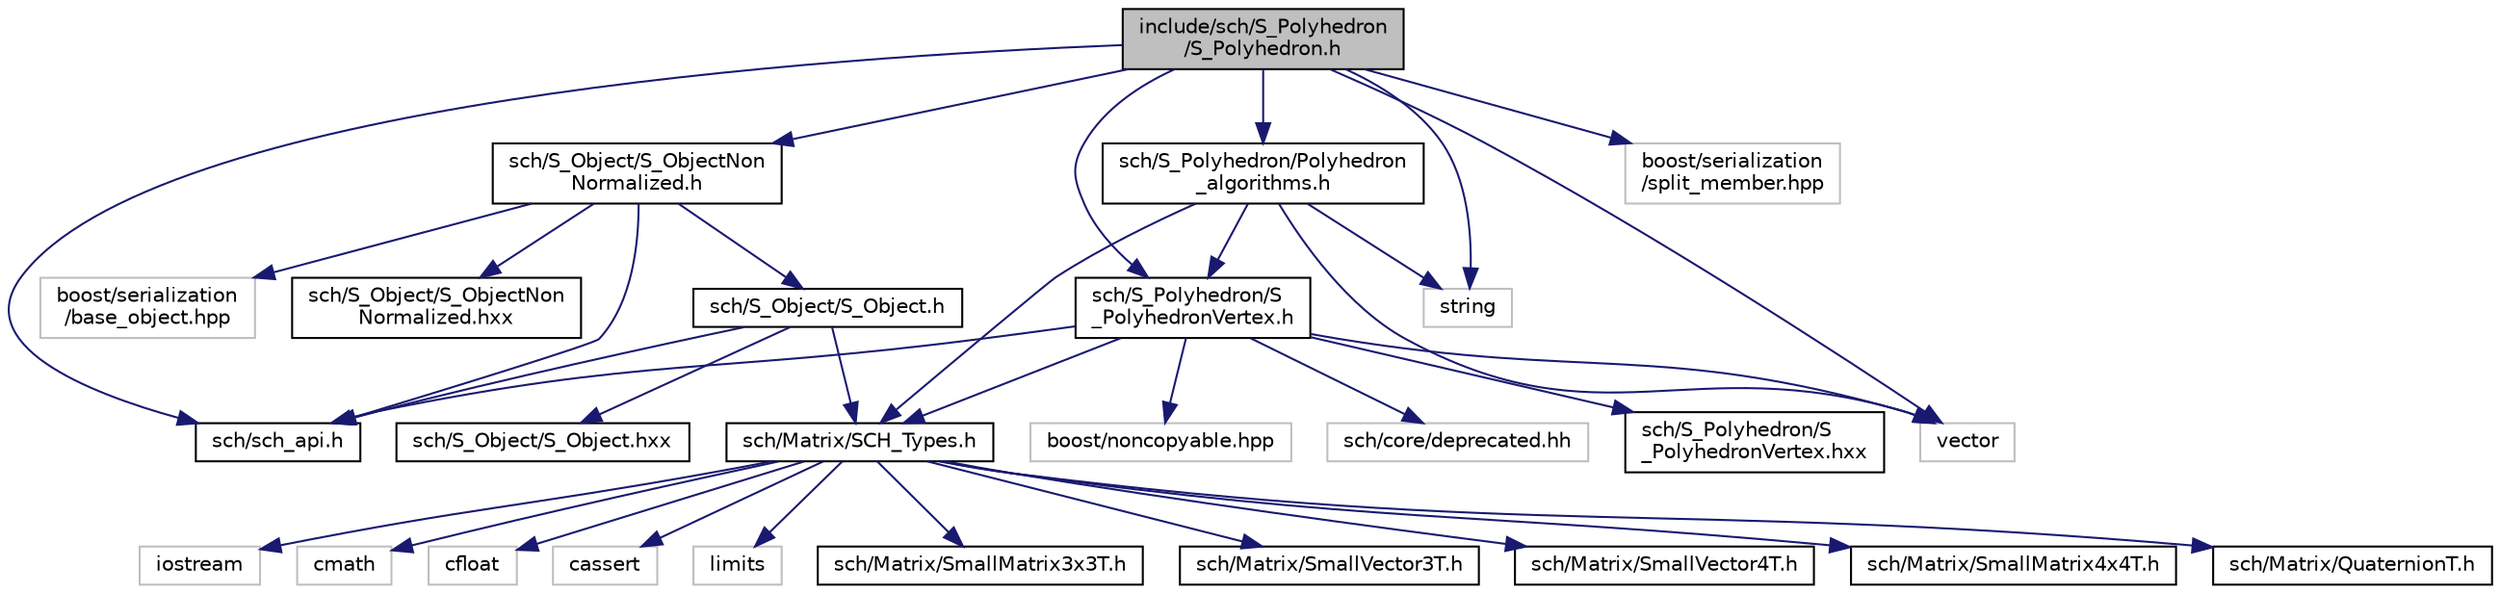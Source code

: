 digraph "include/sch/S_Polyhedron/S_Polyhedron.h"
{
  edge [fontname="Helvetica",fontsize="10",labelfontname="Helvetica",labelfontsize="10"];
  node [fontname="Helvetica",fontsize="10",shape=record];
  Node0 [label="include/sch/S_Polyhedron\l/S_Polyhedron.h",height=0.2,width=0.4,color="black", fillcolor="grey75", style="filled", fontcolor="black"];
  Node0 -> Node1 [color="midnightblue",fontsize="10",style="solid",fontname="Helvetica"];
  Node1 [label="sch/sch_api.h",height=0.2,width=0.4,color="black", fillcolor="white", style="filled",URL="$sch__api_8h.html"];
  Node0 -> Node2 [color="midnightblue",fontsize="10",style="solid",fontname="Helvetica"];
  Node2 [label="sch/S_Object/S_ObjectNon\lNormalized.h",height=0.2,width=0.4,color="black", fillcolor="white", style="filled",URL="$S__ObjectNonNormalized_8h.html"];
  Node2 -> Node1 [color="midnightblue",fontsize="10",style="solid",fontname="Helvetica"];
  Node2 -> Node3 [color="midnightblue",fontsize="10",style="solid",fontname="Helvetica"];
  Node3 [label="sch/S_Object/S_Object.h",height=0.2,width=0.4,color="black", fillcolor="white", style="filled",URL="$S__Object_8h.html"];
  Node3 -> Node1 [color="midnightblue",fontsize="10",style="solid",fontname="Helvetica"];
  Node3 -> Node4 [color="midnightblue",fontsize="10",style="solid",fontname="Helvetica"];
  Node4 [label="sch/Matrix/SCH_Types.h",height=0.2,width=0.4,color="black", fillcolor="white", style="filled",URL="$SCH__Types_8h.html"];
  Node4 -> Node5 [color="midnightblue",fontsize="10",style="solid",fontname="Helvetica"];
  Node5 [label="iostream",height=0.2,width=0.4,color="grey75", fillcolor="white", style="filled"];
  Node4 -> Node6 [color="midnightblue",fontsize="10",style="solid",fontname="Helvetica"];
  Node6 [label="cmath",height=0.2,width=0.4,color="grey75", fillcolor="white", style="filled"];
  Node4 -> Node7 [color="midnightblue",fontsize="10",style="solid",fontname="Helvetica"];
  Node7 [label="cfloat",height=0.2,width=0.4,color="grey75", fillcolor="white", style="filled"];
  Node4 -> Node8 [color="midnightblue",fontsize="10",style="solid",fontname="Helvetica"];
  Node8 [label="cassert",height=0.2,width=0.4,color="grey75", fillcolor="white", style="filled"];
  Node4 -> Node9 [color="midnightblue",fontsize="10",style="solid",fontname="Helvetica"];
  Node9 [label="limits",height=0.2,width=0.4,color="grey75", fillcolor="white", style="filled"];
  Node4 -> Node10 [color="midnightblue",fontsize="10",style="solid",fontname="Helvetica"];
  Node10 [label="sch/Matrix/SmallMatrix3x3T.h",height=0.2,width=0.4,color="black", fillcolor="white", style="filled",URL="$SmallMatrix3x3T_8h.html"];
  Node4 -> Node11 [color="midnightblue",fontsize="10",style="solid",fontname="Helvetica"];
  Node11 [label="sch/Matrix/SmallVector3T.h",height=0.2,width=0.4,color="black", fillcolor="white", style="filled",URL="$SmallVector3T_8h.html"];
  Node4 -> Node12 [color="midnightblue",fontsize="10",style="solid",fontname="Helvetica"];
  Node12 [label="sch/Matrix/SmallVector4T.h",height=0.2,width=0.4,color="black", fillcolor="white", style="filled",URL="$SmallVector4T_8h.html"];
  Node4 -> Node13 [color="midnightblue",fontsize="10",style="solid",fontname="Helvetica"];
  Node13 [label="sch/Matrix/SmallMatrix4x4T.h",height=0.2,width=0.4,color="black", fillcolor="white", style="filled",URL="$SmallMatrix4x4T_8h.html"];
  Node4 -> Node14 [color="midnightblue",fontsize="10",style="solid",fontname="Helvetica"];
  Node14 [label="sch/Matrix/QuaternionT.h",height=0.2,width=0.4,color="black", fillcolor="white", style="filled",URL="$QuaternionT_8h.html"];
  Node3 -> Node15 [color="midnightblue",fontsize="10",style="solid",fontname="Helvetica"];
  Node15 [label="sch/S_Object/S_Object.hxx",height=0.2,width=0.4,color="black", fillcolor="white", style="filled",URL="$S__Object_8hxx.html"];
  Node2 -> Node16 [color="midnightblue",fontsize="10",style="solid",fontname="Helvetica"];
  Node16 [label="boost/serialization\l/base_object.hpp",height=0.2,width=0.4,color="grey75", fillcolor="white", style="filled"];
  Node2 -> Node17 [color="midnightblue",fontsize="10",style="solid",fontname="Helvetica"];
  Node17 [label="sch/S_Object/S_ObjectNon\lNormalized.hxx",height=0.2,width=0.4,color="black", fillcolor="white", style="filled",URL="$S__ObjectNonNormalized_8hxx.html"];
  Node0 -> Node18 [color="midnightblue",fontsize="10",style="solid",fontname="Helvetica"];
  Node18 [label="sch/S_Polyhedron/S\l_PolyhedronVertex.h",height=0.2,width=0.4,color="black", fillcolor="white", style="filled",URL="$S__PolyhedronVertex_8h.html"];
  Node18 -> Node19 [color="midnightblue",fontsize="10",style="solid",fontname="Helvetica"];
  Node19 [label="vector",height=0.2,width=0.4,color="grey75", fillcolor="white", style="filled"];
  Node18 -> Node20 [color="midnightblue",fontsize="10",style="solid",fontname="Helvetica"];
  Node20 [label="boost/noncopyable.hpp",height=0.2,width=0.4,color="grey75", fillcolor="white", style="filled"];
  Node18 -> Node1 [color="midnightblue",fontsize="10",style="solid",fontname="Helvetica"];
  Node18 -> Node21 [color="midnightblue",fontsize="10",style="solid",fontname="Helvetica"];
  Node21 [label="sch/core/deprecated.hh",height=0.2,width=0.4,color="grey75", fillcolor="white", style="filled"];
  Node18 -> Node4 [color="midnightblue",fontsize="10",style="solid",fontname="Helvetica"];
  Node18 -> Node22 [color="midnightblue",fontsize="10",style="solid",fontname="Helvetica"];
  Node22 [label="sch/S_Polyhedron/S\l_PolyhedronVertex.hxx",height=0.2,width=0.4,color="black", fillcolor="white", style="filled",URL="$S__PolyhedronVertex_8hxx.html"];
  Node0 -> Node23 [color="midnightblue",fontsize="10",style="solid",fontname="Helvetica"];
  Node23 [label="sch/S_Polyhedron/Polyhedron\l_algorithms.h",height=0.2,width=0.4,color="black", fillcolor="white", style="filled",URL="$Polyhedron__algorithms_8h.html"];
  Node23 -> Node4 [color="midnightblue",fontsize="10",style="solid",fontname="Helvetica"];
  Node23 -> Node18 [color="midnightblue",fontsize="10",style="solid",fontname="Helvetica"];
  Node23 -> Node24 [color="midnightblue",fontsize="10",style="solid",fontname="Helvetica"];
  Node24 [label="string",height=0.2,width=0.4,color="grey75", fillcolor="white", style="filled"];
  Node23 -> Node19 [color="midnightblue",fontsize="10",style="solid",fontname="Helvetica"];
  Node0 -> Node24 [color="midnightblue",fontsize="10",style="solid",fontname="Helvetica"];
  Node0 -> Node19 [color="midnightblue",fontsize="10",style="solid",fontname="Helvetica"];
  Node0 -> Node25 [color="midnightblue",fontsize="10",style="solid",fontname="Helvetica"];
  Node25 [label="boost/serialization\l/split_member.hpp",height=0.2,width=0.4,color="grey75", fillcolor="white", style="filled"];
}
